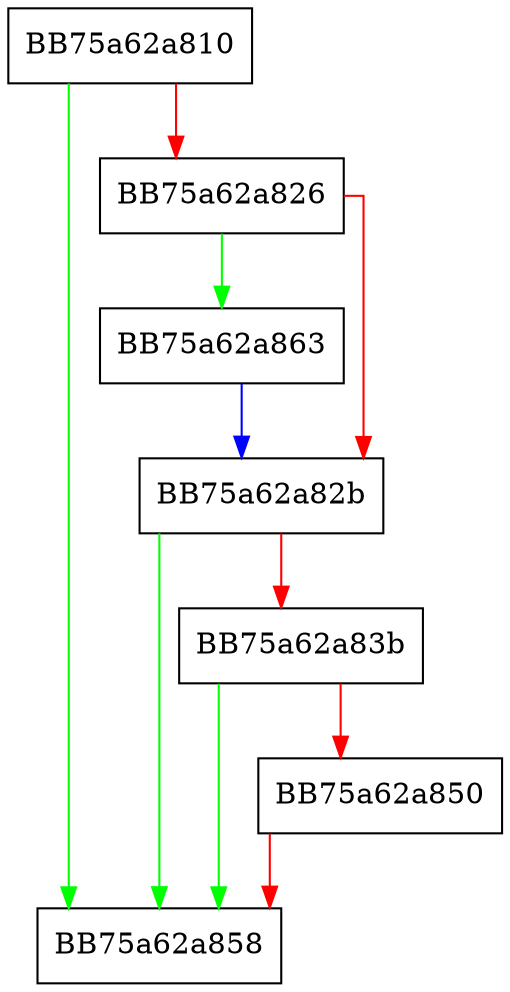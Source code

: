 digraph MaintenanceCallback {
  node [shape="box"];
  graph [splines=ortho];
  BB75a62a810 -> BB75a62a858 [color="green"];
  BB75a62a810 -> BB75a62a826 [color="red"];
  BB75a62a826 -> BB75a62a863 [color="green"];
  BB75a62a826 -> BB75a62a82b [color="red"];
  BB75a62a82b -> BB75a62a858 [color="green"];
  BB75a62a82b -> BB75a62a83b [color="red"];
  BB75a62a83b -> BB75a62a858 [color="green"];
  BB75a62a83b -> BB75a62a850 [color="red"];
  BB75a62a850 -> BB75a62a858 [color="red"];
  BB75a62a863 -> BB75a62a82b [color="blue"];
}